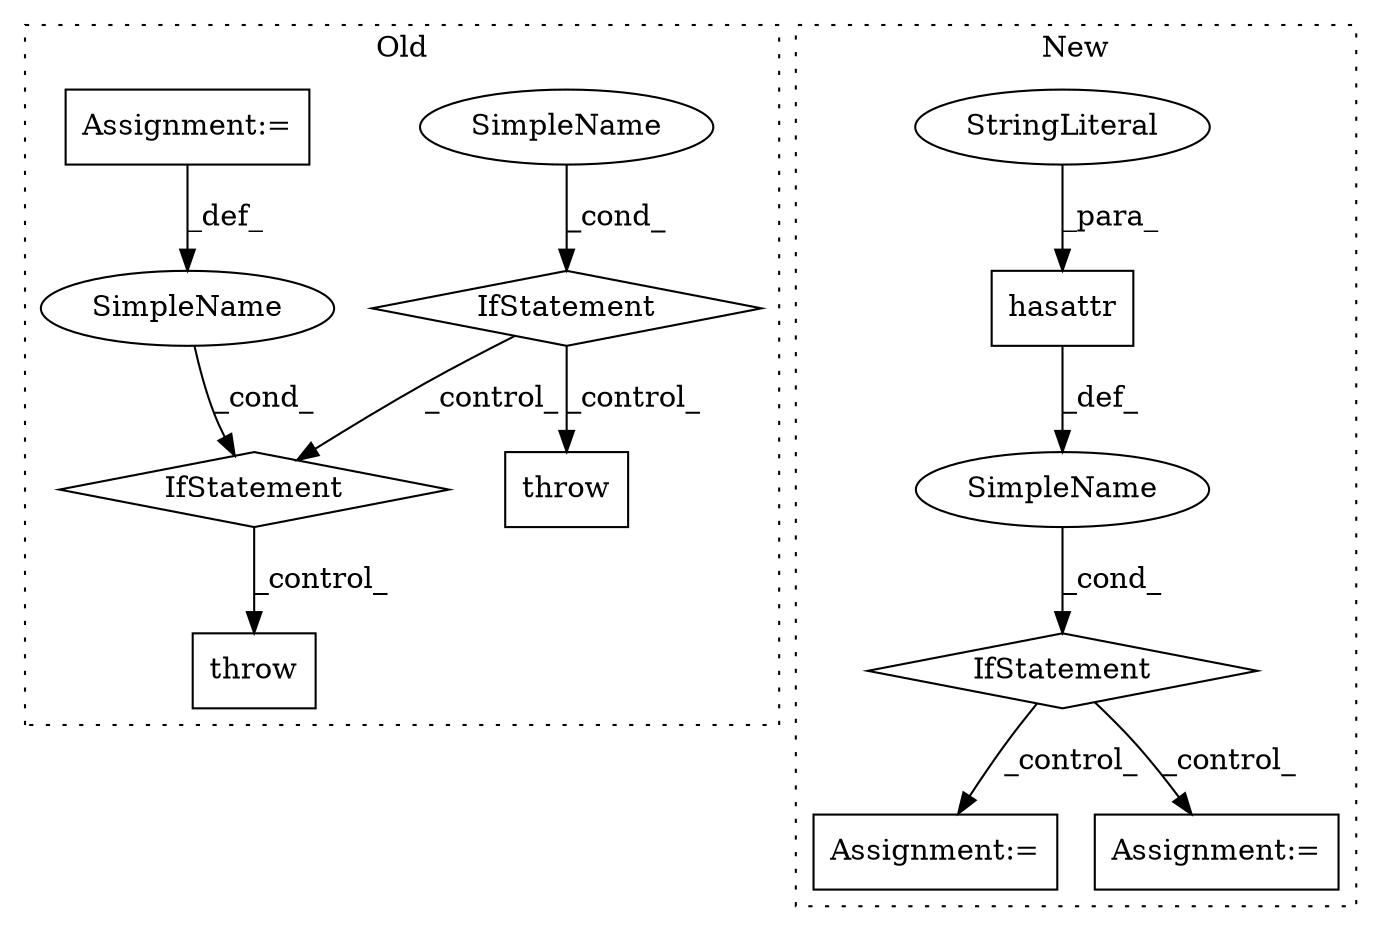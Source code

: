digraph G {
subgraph cluster0 {
1 [label="throw" a="53" s="46564" l="6" shape="box"];
7 [label="IfStatement" a="25" s="46490,46554" l="8,2" shape="diamond"];
8 [label="SimpleName" a="42" s="" l="" shape="ellipse"];
9 [label="SimpleName" a="42" s="" l="" shape="ellipse"];
10 [label="IfStatement" a="25" s="46262,46292" l="4,2" shape="diamond"];
11 [label="Assignment:=" a="7" s="45965" l="1" shape="box"];
12 [label="throw" a="53" s="46302" l="6" shape="box"];
label = "Old";
style="dotted";
}
subgraph cluster1 {
2 [label="hasattr" a="32" s="33799,33825" l="8,1" shape="box"];
3 [label="IfStatement" a="25" s="33795,33826" l="4,2" shape="diamond"];
4 [label="StringLiteral" a="45" s="33816" l="9" shape="ellipse"];
5 [label="Assignment:=" a="7" s="34010" l="1" shape="box"];
6 [label="SimpleName" a="42" s="" l="" shape="ellipse"];
13 [label="Assignment:=" a="7" s="33923" l="1" shape="box"];
label = "New";
style="dotted";
}
2 -> 6 [label="_def_"];
3 -> 5 [label="_control_"];
3 -> 13 [label="_control_"];
4 -> 2 [label="_para_"];
6 -> 3 [label="_cond_"];
7 -> 1 [label="_control_"];
8 -> 7 [label="_cond_"];
9 -> 10 [label="_cond_"];
10 -> 12 [label="_control_"];
10 -> 7 [label="_control_"];
11 -> 8 [label="_def_"];
}